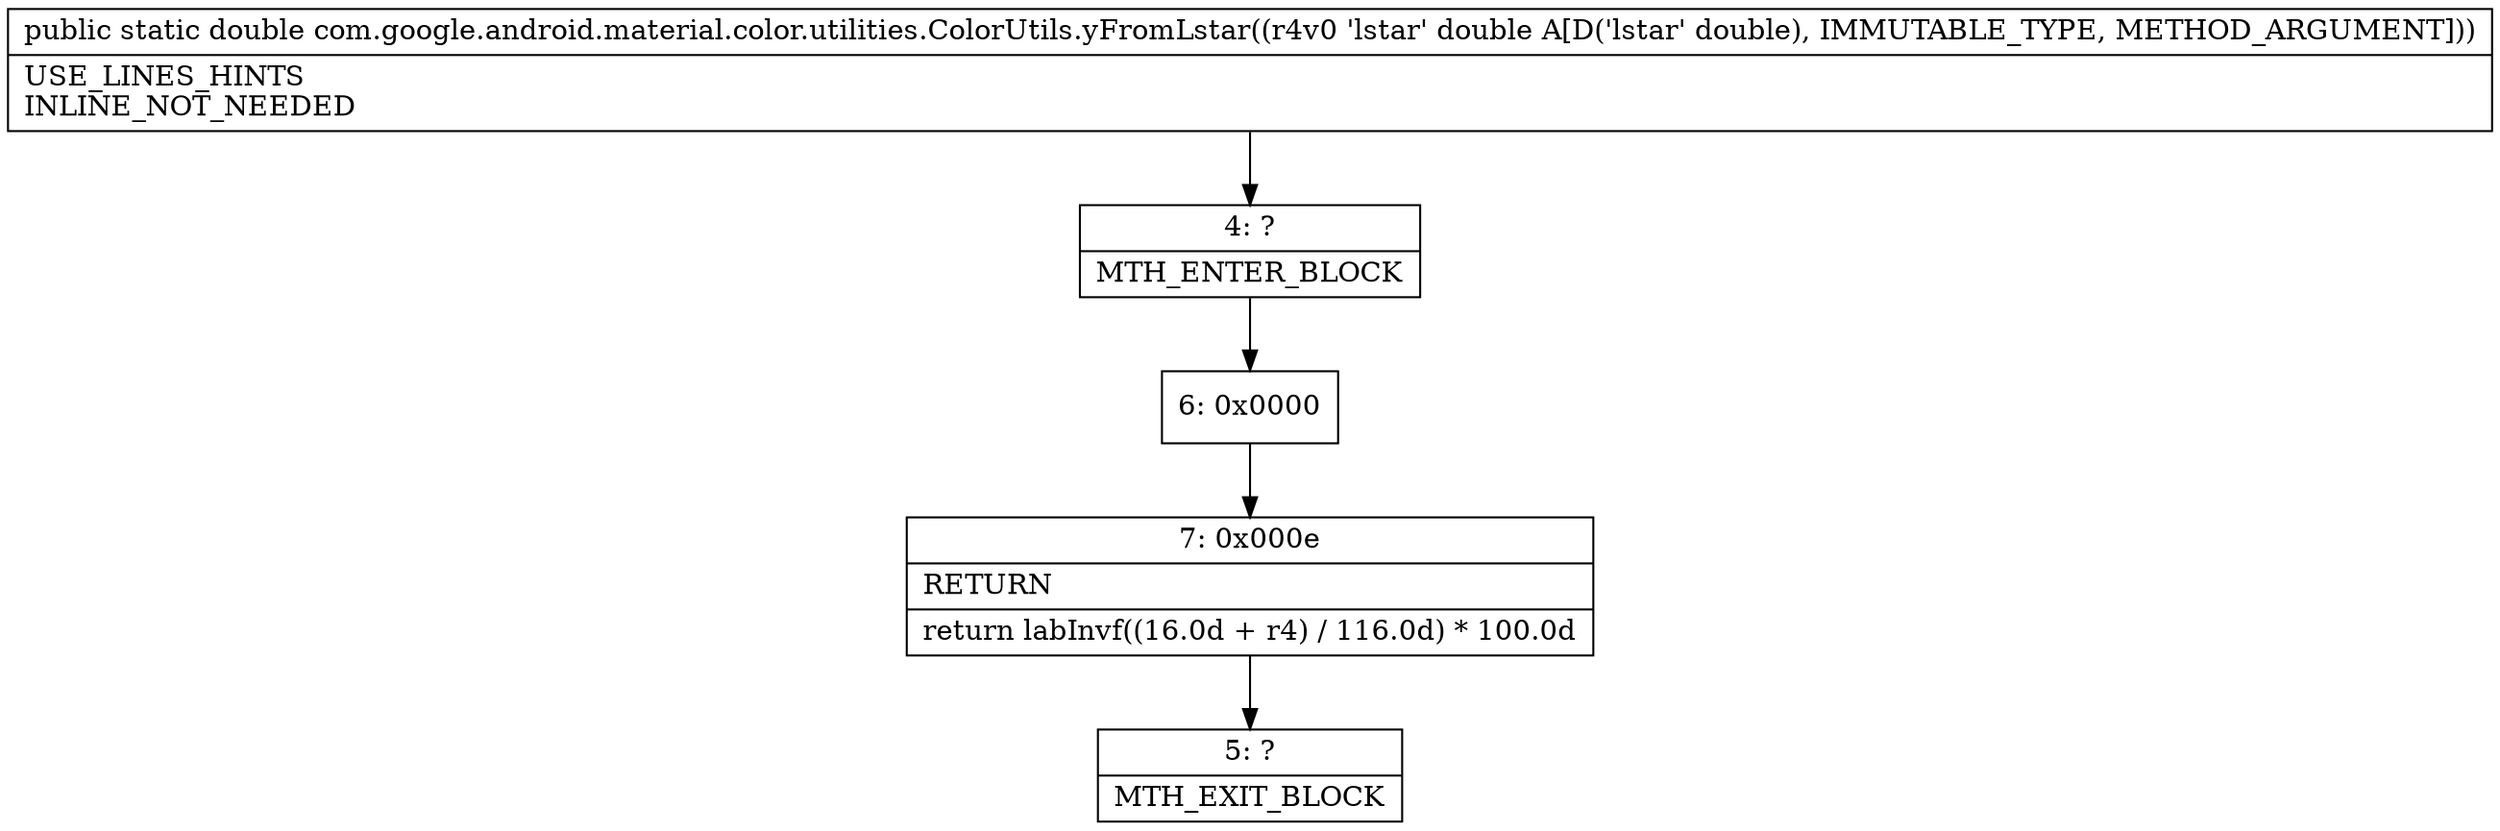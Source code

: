 digraph "CFG forcom.google.android.material.color.utilities.ColorUtils.yFromLstar(D)D" {
Node_4 [shape=record,label="{4\:\ ?|MTH_ENTER_BLOCK\l}"];
Node_6 [shape=record,label="{6\:\ 0x0000}"];
Node_7 [shape=record,label="{7\:\ 0x000e|RETURN\l|return labInvf((16.0d + r4) \/ 116.0d) * 100.0d\l}"];
Node_5 [shape=record,label="{5\:\ ?|MTH_EXIT_BLOCK\l}"];
MethodNode[shape=record,label="{public static double com.google.android.material.color.utilities.ColorUtils.yFromLstar((r4v0 'lstar' double A[D('lstar' double), IMMUTABLE_TYPE, METHOD_ARGUMENT]))  | USE_LINES_HINTS\lINLINE_NOT_NEEDED\l}"];
MethodNode -> Node_4;Node_4 -> Node_6;
Node_6 -> Node_7;
Node_7 -> Node_5;
}

